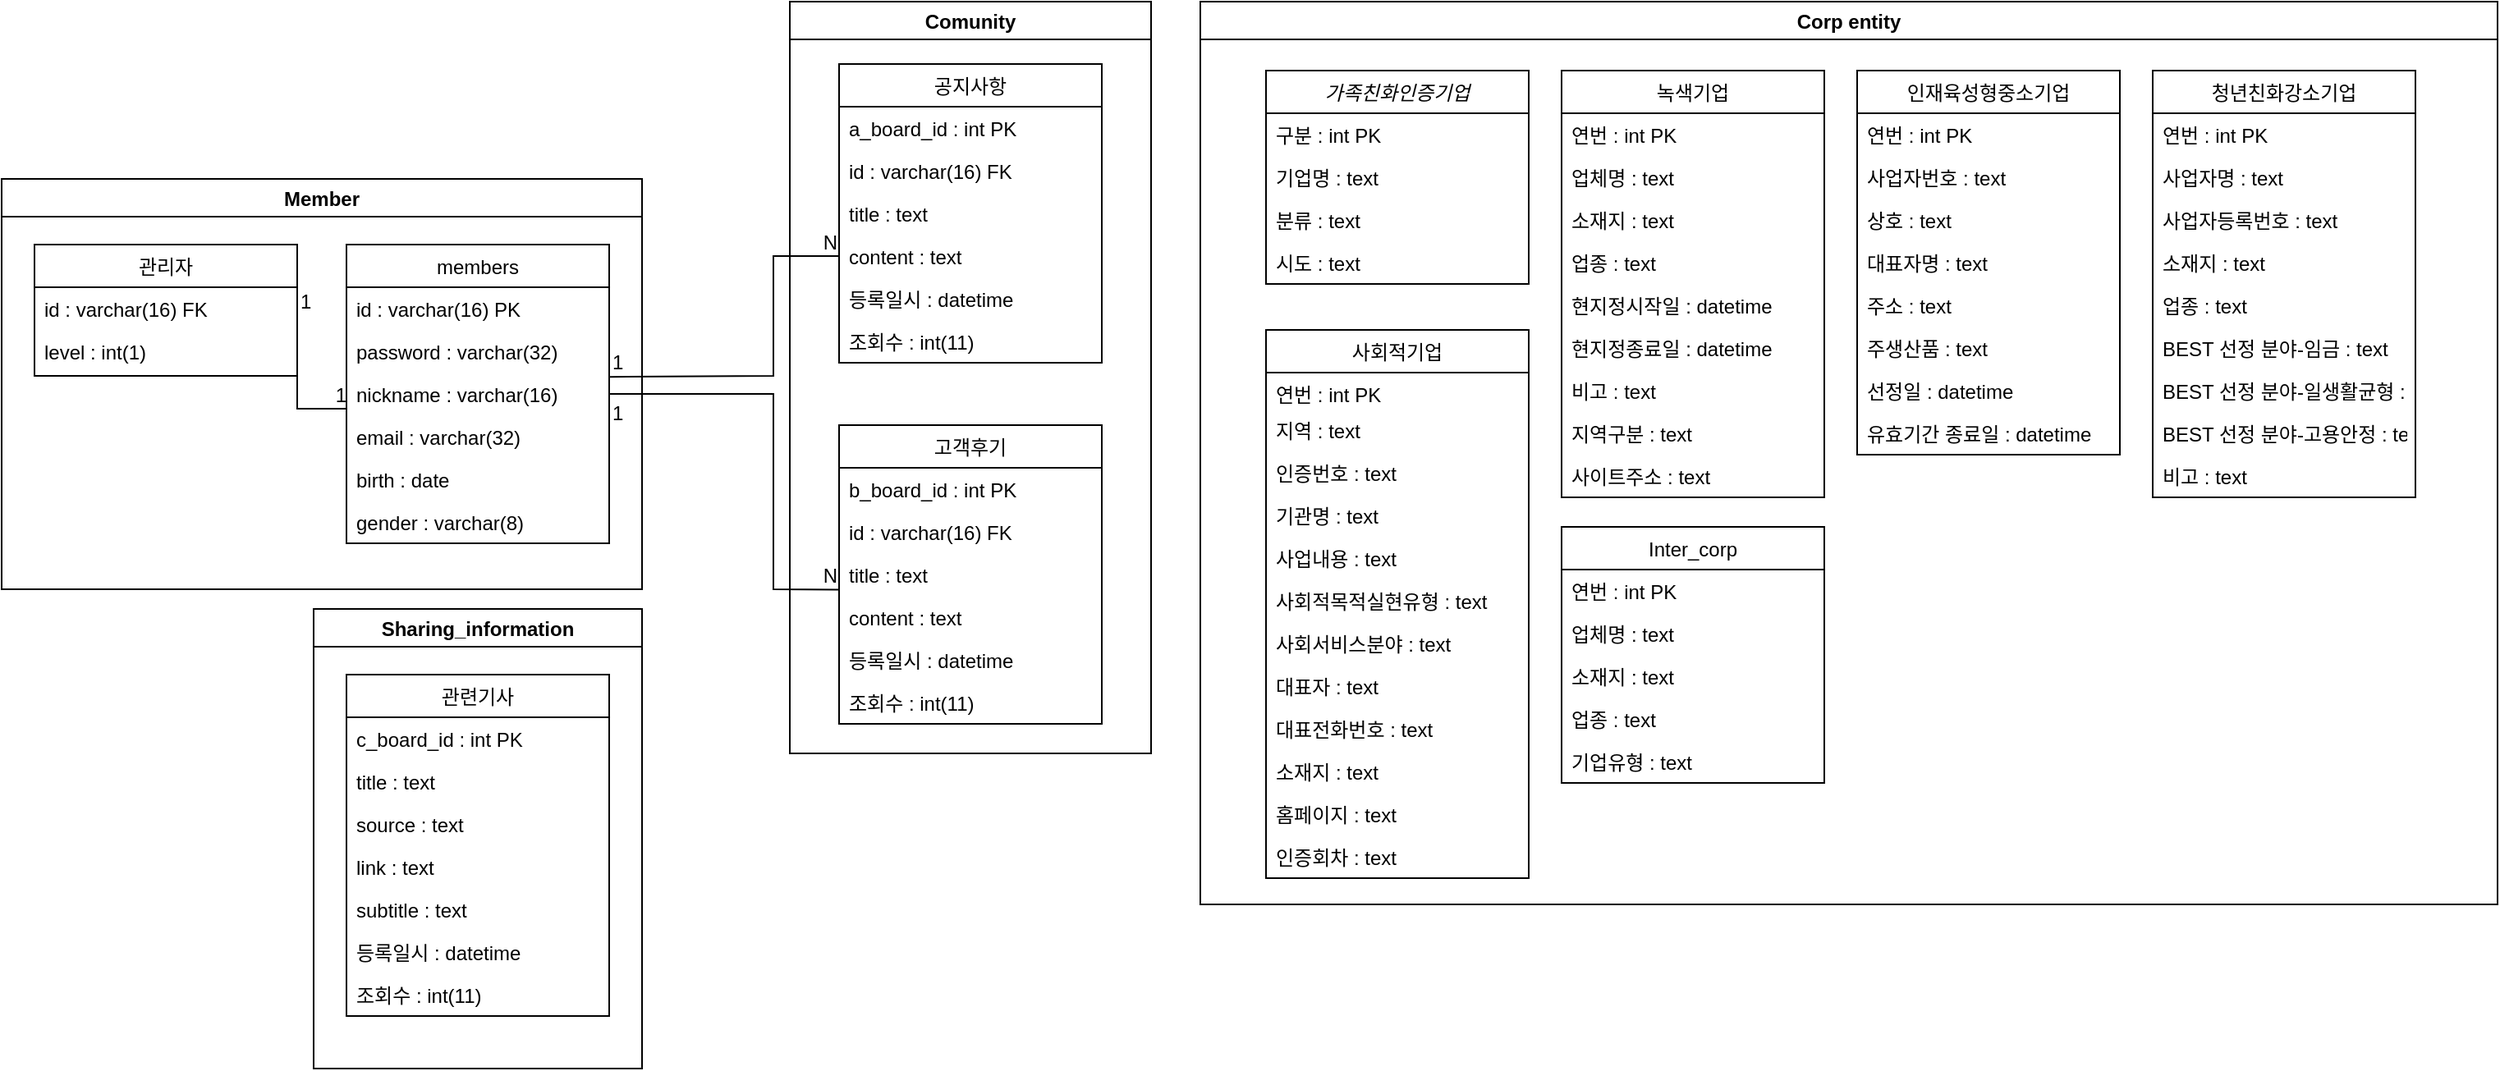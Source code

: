 <mxfile version="15.5.0" type="device"><diagram id="C5RBs43oDa-KdzZeNtuy" name="Page-1"><mxGraphModel dx="2331" dy="726" grid="1" gridSize="10" guides="1" tooltips="1" connect="1" arrows="1" fold="1" page="1" pageScale="1" pageWidth="827" pageHeight="1169" math="0" shadow="0"><root><mxCell id="WIyWlLk6GJQsqaUBKTNV-0"/><mxCell id="WIyWlLk6GJQsqaUBKTNV-1" parent="WIyWlLk6GJQsqaUBKTNV-0"/><mxCell id="a91pyk7gyNpJtBXpGfQu-19" value="청년친화강소기업" style="swimlane;fontStyle=0;align=center;verticalAlign=top;childLayout=stackLayout;horizontal=1;startSize=26;horizontalStack=0;resizeParent=1;resizeLast=0;collapsible=1;marginBottom=0;rounded=0;shadow=0;strokeWidth=1;" parent="WIyWlLk6GJQsqaUBKTNV-1" vertex="1"><mxGeometry x="600" y="42" width="160" height="260" as="geometry"><mxRectangle x="550" y="140" width="160" height="26" as="alternateBounds"/></mxGeometry></mxCell><mxCell id="a91pyk7gyNpJtBXpGfQu-20" value="연번 : int PK" style="text;align=left;verticalAlign=top;spacingLeft=4;spacingRight=4;overflow=hidden;rotatable=0;points=[[0,0.5],[1,0.5]];portConstraint=eastwest;" parent="a91pyk7gyNpJtBXpGfQu-19" vertex="1"><mxGeometry y="26" width="160" height="26" as="geometry"/></mxCell><mxCell id="a91pyk7gyNpJtBXpGfQu-21" value="사업자명 : text" style="text;align=left;verticalAlign=top;spacingLeft=4;spacingRight=4;overflow=hidden;rotatable=0;points=[[0,0.5],[1,0.5]];portConstraint=eastwest;rounded=0;shadow=0;html=0;" parent="a91pyk7gyNpJtBXpGfQu-19" vertex="1"><mxGeometry y="52" width="160" height="26" as="geometry"/></mxCell><mxCell id="a91pyk7gyNpJtBXpGfQu-22" value="사업자등록번호 : text" style="text;align=left;verticalAlign=top;spacingLeft=4;spacingRight=4;overflow=hidden;rotatable=0;points=[[0,0.5],[1,0.5]];portConstraint=eastwest;rounded=0;shadow=0;html=0;" parent="a91pyk7gyNpJtBXpGfQu-19" vertex="1"><mxGeometry y="78" width="160" height="26" as="geometry"/></mxCell><mxCell id="a91pyk7gyNpJtBXpGfQu-23" value="소재지 : text" style="text;align=left;verticalAlign=top;spacingLeft=4;spacingRight=4;overflow=hidden;rotatable=0;points=[[0,0.5],[1,0.5]];portConstraint=eastwest;rounded=0;shadow=0;html=0;" parent="a91pyk7gyNpJtBXpGfQu-19" vertex="1"><mxGeometry y="104" width="160" height="26" as="geometry"/></mxCell><mxCell id="a91pyk7gyNpJtBXpGfQu-24" value="업종 : text" style="text;align=left;verticalAlign=top;spacingLeft=4;spacingRight=4;overflow=hidden;rotatable=0;points=[[0,0.5],[1,0.5]];portConstraint=eastwest;rounded=0;shadow=0;html=0;" parent="a91pyk7gyNpJtBXpGfQu-19" vertex="1"><mxGeometry y="130" width="160" height="26" as="geometry"/></mxCell><mxCell id="a91pyk7gyNpJtBXpGfQu-25" value="BEST 선정 분야-임금 : text" style="text;align=left;verticalAlign=top;spacingLeft=4;spacingRight=4;overflow=hidden;rotatable=0;points=[[0,0.5],[1,0.5]];portConstraint=eastwest;rounded=0;shadow=0;html=0;" parent="a91pyk7gyNpJtBXpGfQu-19" vertex="1"><mxGeometry y="156" width="160" height="26" as="geometry"/></mxCell><mxCell id="a91pyk7gyNpJtBXpGfQu-26" value="BEST 선정 분야-일생활균형 : text" style="text;align=left;verticalAlign=top;spacingLeft=4;spacingRight=4;overflow=hidden;rotatable=0;points=[[0,0.5],[1,0.5]];portConstraint=eastwest;rounded=0;shadow=0;html=0;" parent="a91pyk7gyNpJtBXpGfQu-19" vertex="1"><mxGeometry y="182" width="160" height="26" as="geometry"/></mxCell><mxCell id="a91pyk7gyNpJtBXpGfQu-27" value="BEST 선정 분야-고용안정 : text" style="text;align=left;verticalAlign=top;spacingLeft=4;spacingRight=4;overflow=hidden;rotatable=0;points=[[0,0.5],[1,0.5]];portConstraint=eastwest;rounded=0;shadow=0;html=0;" parent="a91pyk7gyNpJtBXpGfQu-19" vertex="1"><mxGeometry y="208" width="160" height="26" as="geometry"/></mxCell><mxCell id="a91pyk7gyNpJtBXpGfQu-28" value="비고 : text" style="text;align=left;verticalAlign=top;spacingLeft=4;spacingRight=4;overflow=hidden;rotatable=0;points=[[0,0.5],[1,0.5]];portConstraint=eastwest;rounded=0;shadow=0;html=0;" parent="a91pyk7gyNpJtBXpGfQu-19" vertex="1"><mxGeometry y="234" width="160" height="26" as="geometry"/></mxCell><mxCell id="a91pyk7gyNpJtBXpGfQu-31" value="Corp entity" style="swimlane;" parent="WIyWlLk6GJQsqaUBKTNV-1" vertex="1"><mxGeometry x="20" width="790" height="550" as="geometry"/></mxCell><mxCell id="a91pyk7gyNpJtBXpGfQu-32" value="가족친화인증기업" style="swimlane;fontStyle=2;align=center;verticalAlign=top;childLayout=stackLayout;horizontal=1;startSize=26;horizontalStack=0;resizeParent=1;resizeLast=0;collapsible=1;marginBottom=0;rounded=0;shadow=0;strokeWidth=1;" parent="a91pyk7gyNpJtBXpGfQu-31" vertex="1"><mxGeometry x="40" y="42" width="160" height="130" as="geometry"><mxRectangle x="230" y="140" width="160" height="26" as="alternateBounds"/></mxGeometry></mxCell><mxCell id="a91pyk7gyNpJtBXpGfQu-33" value="구분 : int PK" style="text;align=left;verticalAlign=top;spacingLeft=4;spacingRight=4;overflow=hidden;rotatable=0;points=[[0,0.5],[1,0.5]];portConstraint=eastwest;" parent="a91pyk7gyNpJtBXpGfQu-32" vertex="1"><mxGeometry y="26" width="160" height="26" as="geometry"/></mxCell><mxCell id="a91pyk7gyNpJtBXpGfQu-34" value="기업명 : text" style="text;align=left;verticalAlign=top;spacingLeft=4;spacingRight=4;overflow=hidden;rotatable=0;points=[[0,0.5],[1,0.5]];portConstraint=eastwest;rounded=0;shadow=0;html=0;" parent="a91pyk7gyNpJtBXpGfQu-32" vertex="1"><mxGeometry y="52" width="160" height="26" as="geometry"/></mxCell><mxCell id="a91pyk7gyNpJtBXpGfQu-35" value="분류 : text" style="text;align=left;verticalAlign=top;spacingLeft=4;spacingRight=4;overflow=hidden;rotatable=0;points=[[0,0.5],[1,0.5]];portConstraint=eastwest;rounded=0;shadow=0;html=0;" parent="a91pyk7gyNpJtBXpGfQu-32" vertex="1"><mxGeometry y="78" width="160" height="26" as="geometry"/></mxCell><mxCell id="a91pyk7gyNpJtBXpGfQu-36" value="시도 : text" style="text;align=left;verticalAlign=top;spacingLeft=4;spacingRight=4;overflow=hidden;rotatable=0;points=[[0,0.5],[1,0.5]];portConstraint=eastwest;rounded=0;shadow=0;html=0;" parent="a91pyk7gyNpJtBXpGfQu-32" vertex="1"><mxGeometry y="104" width="160" height="26" as="geometry"/></mxCell><mxCell id="a91pyk7gyNpJtBXpGfQu-37" value="녹색기업" style="swimlane;fontStyle=0;align=center;verticalAlign=top;childLayout=stackLayout;horizontal=1;startSize=26;horizontalStack=0;resizeParent=1;resizeLast=0;collapsible=1;marginBottom=0;rounded=0;shadow=0;strokeWidth=1;" parent="a91pyk7gyNpJtBXpGfQu-31" vertex="1"><mxGeometry x="220" y="42" width="160" height="260" as="geometry"><mxRectangle x="550" y="140" width="160" height="26" as="alternateBounds"/></mxGeometry></mxCell><mxCell id="a91pyk7gyNpJtBXpGfQu-38" value="연번 : int PK" style="text;align=left;verticalAlign=top;spacingLeft=4;spacingRight=4;overflow=hidden;rotatable=0;points=[[0,0.5],[1,0.5]];portConstraint=eastwest;" parent="a91pyk7gyNpJtBXpGfQu-37" vertex="1"><mxGeometry y="26" width="160" height="26" as="geometry"/></mxCell><mxCell id="a91pyk7gyNpJtBXpGfQu-39" value="업체명 : text" style="text;align=left;verticalAlign=top;spacingLeft=4;spacingRight=4;overflow=hidden;rotatable=0;points=[[0,0.5],[1,0.5]];portConstraint=eastwest;rounded=0;shadow=0;html=0;" parent="a91pyk7gyNpJtBXpGfQu-37" vertex="1"><mxGeometry y="52" width="160" height="26" as="geometry"/></mxCell><mxCell id="a91pyk7gyNpJtBXpGfQu-40" value="소재지 : text" style="text;align=left;verticalAlign=top;spacingLeft=4;spacingRight=4;overflow=hidden;rotatable=0;points=[[0,0.5],[1,0.5]];portConstraint=eastwest;rounded=0;shadow=0;html=0;" parent="a91pyk7gyNpJtBXpGfQu-37" vertex="1"><mxGeometry y="78" width="160" height="26" as="geometry"/></mxCell><mxCell id="a91pyk7gyNpJtBXpGfQu-41" value="업종 : text" style="text;align=left;verticalAlign=top;spacingLeft=4;spacingRight=4;overflow=hidden;rotatable=0;points=[[0,0.5],[1,0.5]];portConstraint=eastwest;rounded=0;shadow=0;html=0;" parent="a91pyk7gyNpJtBXpGfQu-37" vertex="1"><mxGeometry y="104" width="160" height="26" as="geometry"/></mxCell><mxCell id="a91pyk7gyNpJtBXpGfQu-42" value="현지정시작일 : datetime" style="text;align=left;verticalAlign=top;spacingLeft=4;spacingRight=4;overflow=hidden;rotatable=0;points=[[0,0.5],[1,0.5]];portConstraint=eastwest;rounded=0;shadow=0;html=0;" parent="a91pyk7gyNpJtBXpGfQu-37" vertex="1"><mxGeometry y="130" width="160" height="26" as="geometry"/></mxCell><mxCell id="a91pyk7gyNpJtBXpGfQu-43" value="현지정종료일 : datetime" style="text;align=left;verticalAlign=top;spacingLeft=4;spacingRight=4;overflow=hidden;rotatable=0;points=[[0,0.5],[1,0.5]];portConstraint=eastwest;rounded=0;shadow=0;html=0;" parent="a91pyk7gyNpJtBXpGfQu-37" vertex="1"><mxGeometry y="156" width="160" height="26" as="geometry"/></mxCell><mxCell id="a91pyk7gyNpJtBXpGfQu-44" value="비고 : text" style="text;align=left;verticalAlign=top;spacingLeft=4;spacingRight=4;overflow=hidden;rotatable=0;points=[[0,0.5],[1,0.5]];portConstraint=eastwest;rounded=0;shadow=0;html=0;" parent="a91pyk7gyNpJtBXpGfQu-37" vertex="1"><mxGeometry y="182" width="160" height="26" as="geometry"/></mxCell><mxCell id="a91pyk7gyNpJtBXpGfQu-45" value="지역구분 : text" style="text;align=left;verticalAlign=top;spacingLeft=4;spacingRight=4;overflow=hidden;rotatable=0;points=[[0,0.5],[1,0.5]];portConstraint=eastwest;rounded=0;shadow=0;html=0;" parent="a91pyk7gyNpJtBXpGfQu-37" vertex="1"><mxGeometry y="208" width="160" height="26" as="geometry"/></mxCell><mxCell id="a91pyk7gyNpJtBXpGfQu-46" value="사이트주소 : text" style="text;align=left;verticalAlign=top;spacingLeft=4;spacingRight=4;overflow=hidden;rotatable=0;points=[[0,0.5],[1,0.5]];portConstraint=eastwest;rounded=0;shadow=0;html=0;" parent="a91pyk7gyNpJtBXpGfQu-37" vertex="1"><mxGeometry y="234" width="160" height="26" as="geometry"/></mxCell><mxCell id="a91pyk7gyNpJtBXpGfQu-47" value="인재육성형중소기업" style="swimlane;fontStyle=0;align=center;verticalAlign=top;childLayout=stackLayout;horizontal=1;startSize=26;horizontalStack=0;resizeParent=1;resizeLast=0;collapsible=1;marginBottom=0;rounded=0;shadow=0;strokeWidth=1;" parent="a91pyk7gyNpJtBXpGfQu-31" vertex="1"><mxGeometry x="400" y="42" width="160" height="234" as="geometry"><mxRectangle x="550" y="140" width="160" height="26" as="alternateBounds"/></mxGeometry></mxCell><mxCell id="a91pyk7gyNpJtBXpGfQu-48" value="연번 : int PK" style="text;align=left;verticalAlign=top;spacingLeft=4;spacingRight=4;overflow=hidden;rotatable=0;points=[[0,0.5],[1,0.5]];portConstraint=eastwest;" parent="a91pyk7gyNpJtBXpGfQu-47" vertex="1"><mxGeometry y="26" width="160" height="26" as="geometry"/></mxCell><mxCell id="a91pyk7gyNpJtBXpGfQu-49" value="사업자번호 : text" style="text;align=left;verticalAlign=top;spacingLeft=4;spacingRight=4;overflow=hidden;rotatable=0;points=[[0,0.5],[1,0.5]];portConstraint=eastwest;rounded=0;shadow=0;html=0;" parent="a91pyk7gyNpJtBXpGfQu-47" vertex="1"><mxGeometry y="52" width="160" height="26" as="geometry"/></mxCell><mxCell id="a91pyk7gyNpJtBXpGfQu-50" value="상호 : text" style="text;align=left;verticalAlign=top;spacingLeft=4;spacingRight=4;overflow=hidden;rotatable=0;points=[[0,0.5],[1,0.5]];portConstraint=eastwest;rounded=0;shadow=0;html=0;" parent="a91pyk7gyNpJtBXpGfQu-47" vertex="1"><mxGeometry y="78" width="160" height="26" as="geometry"/></mxCell><mxCell id="a91pyk7gyNpJtBXpGfQu-51" value="대표자명 : text" style="text;align=left;verticalAlign=top;spacingLeft=4;spacingRight=4;overflow=hidden;rotatable=0;points=[[0,0.5],[1,0.5]];portConstraint=eastwest;rounded=0;shadow=0;html=0;" parent="a91pyk7gyNpJtBXpGfQu-47" vertex="1"><mxGeometry y="104" width="160" height="26" as="geometry"/></mxCell><mxCell id="a91pyk7gyNpJtBXpGfQu-52" value="주소 : text" style="text;align=left;verticalAlign=top;spacingLeft=4;spacingRight=4;overflow=hidden;rotatable=0;points=[[0,0.5],[1,0.5]];portConstraint=eastwest;rounded=0;shadow=0;html=0;" parent="a91pyk7gyNpJtBXpGfQu-47" vertex="1"><mxGeometry y="130" width="160" height="26" as="geometry"/></mxCell><mxCell id="a91pyk7gyNpJtBXpGfQu-53" value="주생산품 : text" style="text;align=left;verticalAlign=top;spacingLeft=4;spacingRight=4;overflow=hidden;rotatable=0;points=[[0,0.5],[1,0.5]];portConstraint=eastwest;rounded=0;shadow=0;html=0;" parent="a91pyk7gyNpJtBXpGfQu-47" vertex="1"><mxGeometry y="156" width="160" height="26" as="geometry"/></mxCell><mxCell id="a91pyk7gyNpJtBXpGfQu-54" value="선정일 : datetime" style="text;align=left;verticalAlign=top;spacingLeft=4;spacingRight=4;overflow=hidden;rotatable=0;points=[[0,0.5],[1,0.5]];portConstraint=eastwest;rounded=0;shadow=0;html=0;" parent="a91pyk7gyNpJtBXpGfQu-47" vertex="1"><mxGeometry y="182" width="160" height="26" as="geometry"/></mxCell><mxCell id="a91pyk7gyNpJtBXpGfQu-55" value="유효기간 종료일 : datetime" style="text;align=left;verticalAlign=top;spacingLeft=4;spacingRight=4;overflow=hidden;rotatable=0;points=[[0,0.5],[1,0.5]];portConstraint=eastwest;rounded=0;shadow=0;html=0;" parent="a91pyk7gyNpJtBXpGfQu-47" vertex="1"><mxGeometry y="208" width="160" height="26" as="geometry"/></mxCell><mxCell id="Lf-l6h3Pdl-UOhg28O7X-0" value="사회적기업" style="swimlane;fontStyle=0;align=center;verticalAlign=top;childLayout=stackLayout;horizontal=1;startSize=26;horizontalStack=0;resizeParent=1;resizeLast=0;collapsible=1;marginBottom=0;rounded=0;shadow=0;strokeWidth=1;" parent="a91pyk7gyNpJtBXpGfQu-31" vertex="1"><mxGeometry x="40" y="200" width="160" height="334" as="geometry"><mxRectangle x="550" y="140" width="160" height="26" as="alternateBounds"/></mxGeometry></mxCell><mxCell id="Lf-l6h3Pdl-UOhg28O7X-1" value="연번 : int PK" style="text;align=left;verticalAlign=top;spacingLeft=4;spacingRight=4;overflow=hidden;rotatable=0;points=[[0,0.5],[1,0.5]];portConstraint=eastwest;" parent="Lf-l6h3Pdl-UOhg28O7X-0" vertex="1"><mxGeometry y="26" width="160" height="22" as="geometry"/></mxCell><mxCell id="Lf-l6h3Pdl-UOhg28O7X-2" value="지역 : text" style="text;align=left;verticalAlign=top;spacingLeft=4;spacingRight=4;overflow=hidden;rotatable=0;points=[[0,0.5],[1,0.5]];portConstraint=eastwest;rounded=0;shadow=0;html=0;" parent="Lf-l6h3Pdl-UOhg28O7X-0" vertex="1"><mxGeometry y="48" width="160" height="26" as="geometry"/></mxCell><mxCell id="Lf-l6h3Pdl-UOhg28O7X-3" value="인증번호 : text    " style="text;align=left;verticalAlign=top;spacingLeft=4;spacingRight=4;overflow=hidden;rotatable=0;points=[[0,0.5],[1,0.5]];portConstraint=eastwest;rounded=0;shadow=0;html=0;" parent="Lf-l6h3Pdl-UOhg28O7X-0" vertex="1"><mxGeometry y="74" width="160" height="26" as="geometry"/></mxCell><mxCell id="Lf-l6h3Pdl-UOhg28O7X-4" value="기관명 : text" style="text;align=left;verticalAlign=top;spacingLeft=4;spacingRight=4;overflow=hidden;rotatable=0;points=[[0,0.5],[1,0.5]];portConstraint=eastwest;rounded=0;shadow=0;html=0;" parent="Lf-l6h3Pdl-UOhg28O7X-0" vertex="1"><mxGeometry y="100" width="160" height="26" as="geometry"/></mxCell><mxCell id="Lf-l6h3Pdl-UOhg28O7X-5" value="사업내용 : text" style="text;align=left;verticalAlign=top;spacingLeft=4;spacingRight=4;overflow=hidden;rotatable=0;points=[[0,0.5],[1,0.5]];portConstraint=eastwest;rounded=0;shadow=0;html=0;" parent="Lf-l6h3Pdl-UOhg28O7X-0" vertex="1"><mxGeometry y="126" width="160" height="26" as="geometry"/></mxCell><mxCell id="Lf-l6h3Pdl-UOhg28O7X-6" value="사회적목적실현유형 : text" style="text;align=left;verticalAlign=top;spacingLeft=4;spacingRight=4;overflow=hidden;rotatable=0;points=[[0,0.5],[1,0.5]];portConstraint=eastwest;rounded=0;shadow=0;html=0;" parent="Lf-l6h3Pdl-UOhg28O7X-0" vertex="1"><mxGeometry y="152" width="160" height="26" as="geometry"/></mxCell><mxCell id="Lf-l6h3Pdl-UOhg28O7X-7" value="사회서비스분야 : text" style="text;align=left;verticalAlign=top;spacingLeft=4;spacingRight=4;overflow=hidden;rotatable=0;points=[[0,0.5],[1,0.5]];portConstraint=eastwest;rounded=0;shadow=0;html=0;" parent="Lf-l6h3Pdl-UOhg28O7X-0" vertex="1"><mxGeometry y="178" width="160" height="26" as="geometry"/></mxCell><mxCell id="Lf-l6h3Pdl-UOhg28O7X-8" value="대표자 : text" style="text;align=left;verticalAlign=top;spacingLeft=4;spacingRight=4;overflow=hidden;rotatable=0;points=[[0,0.5],[1,0.5]];portConstraint=eastwest;rounded=0;shadow=0;html=0;" parent="Lf-l6h3Pdl-UOhg28O7X-0" vertex="1"><mxGeometry y="204" width="160" height="26" as="geometry"/></mxCell><mxCell id="Lf-l6h3Pdl-UOhg28O7X-9" value="대표전화번호 : text" style="text;align=left;verticalAlign=top;spacingLeft=4;spacingRight=4;overflow=hidden;rotatable=0;points=[[0,0.5],[1,0.5]];portConstraint=eastwest;rounded=0;shadow=0;html=0;" parent="Lf-l6h3Pdl-UOhg28O7X-0" vertex="1"><mxGeometry y="230" width="160" height="26" as="geometry"/></mxCell><mxCell id="Lf-l6h3Pdl-UOhg28O7X-11" value="소재지 : text" style="text;align=left;verticalAlign=top;spacingLeft=4;spacingRight=4;overflow=hidden;rotatable=0;points=[[0,0.5],[1,0.5]];portConstraint=eastwest;rounded=0;shadow=0;html=0;" parent="Lf-l6h3Pdl-UOhg28O7X-0" vertex="1"><mxGeometry y="256" width="160" height="26" as="geometry"/></mxCell><mxCell id="Lf-l6h3Pdl-UOhg28O7X-13" value="홈페이지 : text" style="text;align=left;verticalAlign=top;spacingLeft=4;spacingRight=4;overflow=hidden;rotatable=0;points=[[0,0.5],[1,0.5]];portConstraint=eastwest;rounded=0;shadow=0;html=0;" parent="Lf-l6h3Pdl-UOhg28O7X-0" vertex="1"><mxGeometry y="282" width="160" height="26" as="geometry"/></mxCell><mxCell id="Lf-l6h3Pdl-UOhg28O7X-14" value="인증회차 : text" style="text;align=left;verticalAlign=top;spacingLeft=4;spacingRight=4;overflow=hidden;rotatable=0;points=[[0,0.5],[1,0.5]];portConstraint=eastwest;rounded=0;shadow=0;html=0;" parent="Lf-l6h3Pdl-UOhg28O7X-0" vertex="1"><mxGeometry y="308" width="160" height="26" as="geometry"/></mxCell><mxCell id="KkOy24Xyz2Y0xOCBQTUt-0" value="Inter_corp" style="swimlane;fontStyle=0;align=center;verticalAlign=top;childLayout=stackLayout;horizontal=1;startSize=26;horizontalStack=0;resizeParent=1;resizeLast=0;collapsible=1;marginBottom=0;rounded=0;shadow=0;strokeWidth=1;" vertex="1" parent="a91pyk7gyNpJtBXpGfQu-31"><mxGeometry x="220" y="320" width="160" height="156" as="geometry"><mxRectangle x="550" y="140" width="160" height="26" as="alternateBounds"/></mxGeometry></mxCell><mxCell id="KkOy24Xyz2Y0xOCBQTUt-1" value="연번 : int PK" style="text;align=left;verticalAlign=top;spacingLeft=4;spacingRight=4;overflow=hidden;rotatable=0;points=[[0,0.5],[1,0.5]];portConstraint=eastwest;" vertex="1" parent="KkOy24Xyz2Y0xOCBQTUt-0"><mxGeometry y="26" width="160" height="26" as="geometry"/></mxCell><mxCell id="KkOy24Xyz2Y0xOCBQTUt-2" value="업체명 : text" style="text;align=left;verticalAlign=top;spacingLeft=4;spacingRight=4;overflow=hidden;rotatable=0;points=[[0,0.5],[1,0.5]];portConstraint=eastwest;rounded=0;shadow=0;html=0;" vertex="1" parent="KkOy24Xyz2Y0xOCBQTUt-0"><mxGeometry y="52" width="160" height="26" as="geometry"/></mxCell><mxCell id="KkOy24Xyz2Y0xOCBQTUt-3" value="소재지 : text" style="text;align=left;verticalAlign=top;spacingLeft=4;spacingRight=4;overflow=hidden;rotatable=0;points=[[0,0.5],[1,0.5]];portConstraint=eastwest;rounded=0;shadow=0;html=0;" vertex="1" parent="KkOy24Xyz2Y0xOCBQTUt-0"><mxGeometry y="78" width="160" height="26" as="geometry"/></mxCell><mxCell id="KkOy24Xyz2Y0xOCBQTUt-4" value="업종 : text" style="text;align=left;verticalAlign=top;spacingLeft=4;spacingRight=4;overflow=hidden;rotatable=0;points=[[0,0.5],[1,0.5]];portConstraint=eastwest;rounded=0;shadow=0;html=0;" vertex="1" parent="KkOy24Xyz2Y0xOCBQTUt-0"><mxGeometry y="104" width="160" height="26" as="geometry"/></mxCell><mxCell id="KkOy24Xyz2Y0xOCBQTUt-5" value="기업유형 : text" style="text;align=left;verticalAlign=top;spacingLeft=4;spacingRight=4;overflow=hidden;rotatable=0;points=[[0,0.5],[1,0.5]];portConstraint=eastwest;rounded=0;shadow=0;html=0;" vertex="1" parent="KkOy24Xyz2Y0xOCBQTUt-0"><mxGeometry y="130" width="160" height="26" as="geometry"/></mxCell><mxCell id="a91pyk7gyNpJtBXpGfQu-81" value="members" style="swimlane;fontStyle=0;align=center;verticalAlign=top;childLayout=stackLayout;horizontal=1;startSize=26;horizontalStack=0;resizeParent=1;resizeLast=0;collapsible=1;marginBottom=0;rounded=0;shadow=0;strokeWidth=1;" parent="WIyWlLk6GJQsqaUBKTNV-1" vertex="1"><mxGeometry x="-500" y="148" width="160" height="182" as="geometry"><mxRectangle x="550" y="140" width="160" height="26" as="alternateBounds"/></mxGeometry></mxCell><mxCell id="NT6KiNGa5uSSTmGlqLlA-0" value="" style="endArrow=none;html=1;rounded=0;exitX=1.003;exitY=0.1;exitDx=0;exitDy=0;exitPerimeter=0;" parent="a91pyk7gyNpJtBXpGfQu-81" edge="1"><mxGeometry relative="1" as="geometry"><mxPoint x="-30.0" y="43.6" as="sourcePoint"/><mxPoint y="100" as="targetPoint"/><Array as="points"><mxPoint x="-30" y="100"/></Array></mxGeometry></mxCell><mxCell id="NT6KiNGa5uSSTmGlqLlA-1" value="1" style="resizable=0;html=1;align=left;verticalAlign=bottom;" parent="NT6KiNGa5uSSTmGlqLlA-0" connectable="0" vertex="1"><mxGeometry x="-1" relative="1" as="geometry"/></mxCell><mxCell id="NT6KiNGa5uSSTmGlqLlA-2" value="1" style="resizable=0;html=1;align=right;verticalAlign=bottom;" parent="NT6KiNGa5uSSTmGlqLlA-0" connectable="0" vertex="1"><mxGeometry x="1" relative="1" as="geometry"/></mxCell><mxCell id="a91pyk7gyNpJtBXpGfQu-82" value="id : varchar(16) PK" style="text;align=left;verticalAlign=top;spacingLeft=4;spacingRight=4;overflow=hidden;rotatable=0;points=[[0,0.5],[1,0.5]];portConstraint=eastwest;" parent="a91pyk7gyNpJtBXpGfQu-81" vertex="1"><mxGeometry y="26" width="160" height="26" as="geometry"/></mxCell><mxCell id="a91pyk7gyNpJtBXpGfQu-83" value="password : varchar(32)" style="text;align=left;verticalAlign=top;spacingLeft=4;spacingRight=4;overflow=hidden;rotatable=0;points=[[0,0.5],[1,0.5]];portConstraint=eastwest;rounded=0;shadow=0;html=0;" parent="a91pyk7gyNpJtBXpGfQu-81" vertex="1"><mxGeometry y="52" width="160" height="26" as="geometry"/></mxCell><mxCell id="a91pyk7gyNpJtBXpGfQu-84" value="nickname : varchar(16)" style="text;align=left;verticalAlign=top;spacingLeft=4;spacingRight=4;overflow=hidden;rotatable=0;points=[[0,0.5],[1,0.5]];portConstraint=eastwest;rounded=0;shadow=0;html=0;" parent="a91pyk7gyNpJtBXpGfQu-81" vertex="1"><mxGeometry y="78" width="160" height="26" as="geometry"/></mxCell><mxCell id="a91pyk7gyNpJtBXpGfQu-85" value="email : varchar(32)" style="text;align=left;verticalAlign=top;spacingLeft=4;spacingRight=4;overflow=hidden;rotatable=0;points=[[0,0.5],[1,0.5]];portConstraint=eastwest;rounded=0;shadow=0;html=0;" parent="a91pyk7gyNpJtBXpGfQu-81" vertex="1"><mxGeometry y="104" width="160" height="26" as="geometry"/></mxCell><mxCell id="a91pyk7gyNpJtBXpGfQu-86" value="birth : date" style="text;align=left;verticalAlign=top;spacingLeft=4;spacingRight=4;overflow=hidden;rotatable=0;points=[[0,0.5],[1,0.5]];portConstraint=eastwest;rounded=0;shadow=0;html=0;" parent="a91pyk7gyNpJtBXpGfQu-81" vertex="1"><mxGeometry y="130" width="160" height="26" as="geometry"/></mxCell><mxCell id="a91pyk7gyNpJtBXpGfQu-87" value="gender : varchar(8)" style="text;align=left;verticalAlign=top;spacingLeft=4;spacingRight=4;overflow=hidden;rotatable=0;points=[[0,0.5],[1,0.5]];portConstraint=eastwest;rounded=0;shadow=0;html=0;" parent="a91pyk7gyNpJtBXpGfQu-81" vertex="1"><mxGeometry y="156" width="160" height="26" as="geometry"/></mxCell><mxCell id="a91pyk7gyNpJtBXpGfQu-93" value="관리자" style="swimlane;fontStyle=0;align=center;verticalAlign=top;childLayout=stackLayout;horizontal=1;startSize=26;horizontalStack=0;resizeParent=1;resizeLast=0;collapsible=1;marginBottom=0;rounded=0;shadow=0;strokeWidth=1;" parent="WIyWlLk6GJQsqaUBKTNV-1" vertex="1"><mxGeometry x="-690" y="148" width="160" height="80" as="geometry"><mxRectangle x="550" y="140" width="160" height="26" as="alternateBounds"/></mxGeometry></mxCell><mxCell id="a91pyk7gyNpJtBXpGfQu-94" value="id : varchar(16) FK" style="text;align=left;verticalAlign=top;spacingLeft=4;spacingRight=4;overflow=hidden;rotatable=0;points=[[0,0.5],[1,0.5]];portConstraint=eastwest;" parent="a91pyk7gyNpJtBXpGfQu-93" vertex="1"><mxGeometry y="26" width="160" height="26" as="geometry"/></mxCell><mxCell id="a91pyk7gyNpJtBXpGfQu-108" value="공지사항" style="swimlane;fontStyle=0;align=center;verticalAlign=top;childLayout=stackLayout;horizontal=1;startSize=26;horizontalStack=0;resizeParent=1;resizeLast=0;collapsible=1;marginBottom=0;rounded=0;shadow=0;strokeWidth=1;" parent="WIyWlLk6GJQsqaUBKTNV-1" vertex="1"><mxGeometry x="-200" y="38" width="160" height="182" as="geometry"><mxRectangle x="550" y="140" width="160" height="26" as="alternateBounds"/></mxGeometry></mxCell><mxCell id="a91pyk7gyNpJtBXpGfQu-109" value="a_board_id : int PK" style="text;align=left;verticalAlign=top;spacingLeft=4;spacingRight=4;overflow=hidden;rotatable=0;points=[[0,0.5],[1,0.5]];portConstraint=eastwest;" parent="a91pyk7gyNpJtBXpGfQu-108" vertex="1"><mxGeometry y="26" width="160" height="26" as="geometry"/></mxCell><mxCell id="a91pyk7gyNpJtBXpGfQu-110" value="id : varchar(16) FK" style="text;align=left;verticalAlign=top;spacingLeft=4;spacingRight=4;overflow=hidden;rotatable=0;points=[[0,0.5],[1,0.5]];portConstraint=eastwest;rounded=0;shadow=0;html=0;" parent="a91pyk7gyNpJtBXpGfQu-108" vertex="1"><mxGeometry y="52" width="160" height="26" as="geometry"/></mxCell><mxCell id="a91pyk7gyNpJtBXpGfQu-111" value="title : text" style="text;align=left;verticalAlign=top;spacingLeft=4;spacingRight=4;overflow=hidden;rotatable=0;points=[[0,0.5],[1,0.5]];portConstraint=eastwest;rounded=0;shadow=0;html=0;" parent="a91pyk7gyNpJtBXpGfQu-108" vertex="1"><mxGeometry y="78" width="160" height="26" as="geometry"/></mxCell><mxCell id="a91pyk7gyNpJtBXpGfQu-112" value="content : text" style="text;align=left;verticalAlign=top;spacingLeft=4;spacingRight=4;overflow=hidden;rotatable=0;points=[[0,0.5],[1,0.5]];portConstraint=eastwest;rounded=0;shadow=0;html=0;" parent="a91pyk7gyNpJtBXpGfQu-108" vertex="1"><mxGeometry y="104" width="160" height="26" as="geometry"/></mxCell><mxCell id="a91pyk7gyNpJtBXpGfQu-114" value="등록일시 : datetime" style="text;align=left;verticalAlign=top;spacingLeft=4;spacingRight=4;overflow=hidden;rotatable=0;points=[[0,0.5],[1,0.5]];portConstraint=eastwest;rounded=0;shadow=0;html=0;" parent="a91pyk7gyNpJtBXpGfQu-108" vertex="1"><mxGeometry y="130" width="160" height="26" as="geometry"/></mxCell><mxCell id="a91pyk7gyNpJtBXpGfQu-115" value="조회수 : int(11)" style="text;align=left;verticalAlign=top;spacingLeft=4;spacingRight=4;overflow=hidden;rotatable=0;points=[[0,0.5],[1,0.5]];portConstraint=eastwest;rounded=0;shadow=0;html=0;" parent="a91pyk7gyNpJtBXpGfQu-108" vertex="1"><mxGeometry y="156" width="160" height="26" as="geometry"/></mxCell><mxCell id="a91pyk7gyNpJtBXpGfQu-116" value="고객후기" style="swimlane;fontStyle=0;align=center;verticalAlign=top;childLayout=stackLayout;horizontal=1;startSize=26;horizontalStack=0;resizeParent=1;resizeLast=0;collapsible=1;marginBottom=0;rounded=0;shadow=0;strokeWidth=1;" parent="WIyWlLk6GJQsqaUBKTNV-1" vertex="1"><mxGeometry x="-200" y="258" width="160" height="182" as="geometry"><mxRectangle x="550" y="140" width="160" height="26" as="alternateBounds"/></mxGeometry></mxCell><mxCell id="a91pyk7gyNpJtBXpGfQu-117" value="b_board_id : int PK" style="text;align=left;verticalAlign=top;spacingLeft=4;spacingRight=4;overflow=hidden;rotatable=0;points=[[0,0.5],[1,0.5]];portConstraint=eastwest;" parent="a91pyk7gyNpJtBXpGfQu-116" vertex="1"><mxGeometry y="26" width="160" height="26" as="geometry"/></mxCell><mxCell id="a91pyk7gyNpJtBXpGfQu-118" value="id : varchar(16) FK" style="text;align=left;verticalAlign=top;spacingLeft=4;spacingRight=4;overflow=hidden;rotatable=0;points=[[0,0.5],[1,0.5]];portConstraint=eastwest;rounded=0;shadow=0;html=0;" parent="a91pyk7gyNpJtBXpGfQu-116" vertex="1"><mxGeometry y="52" width="160" height="26" as="geometry"/></mxCell><mxCell id="a91pyk7gyNpJtBXpGfQu-119" value="title : text" style="text;align=left;verticalAlign=top;spacingLeft=4;spacingRight=4;overflow=hidden;rotatable=0;points=[[0,0.5],[1,0.5]];portConstraint=eastwest;rounded=0;shadow=0;html=0;" parent="a91pyk7gyNpJtBXpGfQu-116" vertex="1"><mxGeometry y="78" width="160" height="26" as="geometry"/></mxCell><mxCell id="a91pyk7gyNpJtBXpGfQu-120" value="content : text" style="text;align=left;verticalAlign=top;spacingLeft=4;spacingRight=4;overflow=hidden;rotatable=0;points=[[0,0.5],[1,0.5]];portConstraint=eastwest;rounded=0;shadow=0;html=0;" parent="a91pyk7gyNpJtBXpGfQu-116" vertex="1"><mxGeometry y="104" width="160" height="26" as="geometry"/></mxCell><mxCell id="a91pyk7gyNpJtBXpGfQu-121" value="등록일시 : datetime" style="text;align=left;verticalAlign=top;spacingLeft=4;spacingRight=4;overflow=hidden;rotatable=0;points=[[0,0.5],[1,0.5]];portConstraint=eastwest;rounded=0;shadow=0;html=0;" parent="a91pyk7gyNpJtBXpGfQu-116" vertex="1"><mxGeometry y="130" width="160" height="26" as="geometry"/></mxCell><mxCell id="a91pyk7gyNpJtBXpGfQu-122" value="조회수 : int(11)" style="text;align=left;verticalAlign=top;spacingLeft=4;spacingRight=4;overflow=hidden;rotatable=0;points=[[0,0.5],[1,0.5]];portConstraint=eastwest;rounded=0;shadow=0;html=0;" parent="a91pyk7gyNpJtBXpGfQu-116" vertex="1"><mxGeometry y="156" width="160" height="26" as="geometry"/></mxCell><mxCell id="a91pyk7gyNpJtBXpGfQu-135" value="" style="endArrow=none;html=1;rounded=0;entryX=0;entryY=0.5;entryDx=0;entryDy=0;exitX=1.003;exitY=0.1;exitDx=0;exitDy=0;exitPerimeter=0;" parent="WIyWlLk6GJQsqaUBKTNV-1" source="a91pyk7gyNpJtBXpGfQu-84" target="a91pyk7gyNpJtBXpGfQu-112" edge="1"><mxGeometry relative="1" as="geometry"><mxPoint x="-285" y="228" as="sourcePoint"/><mxPoint x="-125" y="228" as="targetPoint"/><Array as="points"><mxPoint x="-240" y="228"/><mxPoint x="-240" y="155"/></Array></mxGeometry></mxCell><mxCell id="a91pyk7gyNpJtBXpGfQu-136" value="1" style="resizable=0;html=1;align=left;verticalAlign=bottom;" parent="a91pyk7gyNpJtBXpGfQu-135" connectable="0" vertex="1"><mxGeometry x="-1" relative="1" as="geometry"/></mxCell><mxCell id="a91pyk7gyNpJtBXpGfQu-137" value="N" style="resizable=0;html=1;align=right;verticalAlign=bottom;" parent="a91pyk7gyNpJtBXpGfQu-135" connectable="0" vertex="1"><mxGeometry x="1" relative="1" as="geometry"/></mxCell><mxCell id="a91pyk7gyNpJtBXpGfQu-138" value="" style="endArrow=none;html=1;rounded=0;entryX=-0.003;entryY=-0.146;entryDx=0;entryDy=0;entryPerimeter=0;exitX=1;exitY=0.5;exitDx=0;exitDy=0;" parent="WIyWlLk6GJQsqaUBKTNV-1" source="a91pyk7gyNpJtBXpGfQu-84" target="a91pyk7gyNpJtBXpGfQu-120" edge="1"><mxGeometry relative="1" as="geometry"><mxPoint x="-285" y="238" as="sourcePoint"/><mxPoint x="-210" y="358" as="targetPoint"/><Array as="points"><mxPoint x="-240" y="239"/><mxPoint x="-240" y="358"/></Array></mxGeometry></mxCell><mxCell id="a91pyk7gyNpJtBXpGfQu-139" value="1" style="resizable=0;html=1;align=left;verticalAlign=bottom;" parent="a91pyk7gyNpJtBXpGfQu-138" connectable="0" vertex="1"><mxGeometry x="-1" relative="1" as="geometry"><mxPoint y="20" as="offset"/></mxGeometry></mxCell><mxCell id="a91pyk7gyNpJtBXpGfQu-140" value="N" style="resizable=0;html=1;align=right;verticalAlign=bottom;" parent="a91pyk7gyNpJtBXpGfQu-138" connectable="0" vertex="1"><mxGeometry x="1" relative="1" as="geometry"/></mxCell><mxCell id="a91pyk7gyNpJtBXpGfQu-141" value="Member" style="swimlane;" parent="WIyWlLk6GJQsqaUBKTNV-1" vertex="1"><mxGeometry x="-710" y="108" width="390" height="250" as="geometry"/></mxCell><mxCell id="NT6KiNGa5uSSTmGlqLlA-9" value="level : int(1)" style="text;align=left;verticalAlign=top;spacingLeft=4;spacingRight=4;overflow=hidden;rotatable=0;points=[[0,0.5],[1,0.5]];portConstraint=eastwest;" parent="a91pyk7gyNpJtBXpGfQu-141" vertex="1"><mxGeometry x="20" y="92" width="160" height="26" as="geometry"/></mxCell><mxCell id="NT6KiNGa5uSSTmGlqLlA-7" value="Comunity" style="swimlane;hachureGap=4;pointerEvents=0;" parent="WIyWlLk6GJQsqaUBKTNV-1" vertex="1"><mxGeometry x="-230" width="220" height="458" as="geometry"/></mxCell><mxCell id="C7Xs49F-xh7rw-AqCgBa-14" value="Sharing_information" style="swimlane;hachureGap=4;pointerEvents=0;" parent="WIyWlLk6GJQsqaUBKTNV-1" vertex="1"><mxGeometry x="-520" y="370" width="200" height="280" as="geometry"/></mxCell><mxCell id="C7Xs49F-xh7rw-AqCgBa-0" value="관련기사" style="swimlane;fontStyle=0;align=center;verticalAlign=top;childLayout=stackLayout;horizontal=1;startSize=26;horizontalStack=0;resizeParent=1;resizeLast=0;collapsible=1;marginBottom=0;rounded=0;shadow=0;strokeWidth=1;" parent="C7Xs49F-xh7rw-AqCgBa-14" vertex="1"><mxGeometry x="20" y="40" width="160" height="208" as="geometry"><mxRectangle x="550" y="140" width="160" height="26" as="alternateBounds"/></mxGeometry></mxCell><mxCell id="C7Xs49F-xh7rw-AqCgBa-1" value="c_board_id : int PK" style="text;align=left;verticalAlign=top;spacingLeft=4;spacingRight=4;overflow=hidden;rotatable=0;points=[[0,0.5],[1,0.5]];portConstraint=eastwest;" parent="C7Xs49F-xh7rw-AqCgBa-0" vertex="1"><mxGeometry y="26" width="160" height="26" as="geometry"/></mxCell><mxCell id="C7Xs49F-xh7rw-AqCgBa-3" value="title : text" style="text;align=left;verticalAlign=top;spacingLeft=4;spacingRight=4;overflow=hidden;rotatable=0;points=[[0,0.5],[1,0.5]];portConstraint=eastwest;rounded=0;shadow=0;html=0;" parent="C7Xs49F-xh7rw-AqCgBa-0" vertex="1"><mxGeometry y="52" width="160" height="26" as="geometry"/></mxCell><mxCell id="C7Xs49F-xh7rw-AqCgBa-4" value="source : text" style="text;align=left;verticalAlign=top;spacingLeft=4;spacingRight=4;overflow=hidden;rotatable=0;points=[[0,0.5],[1,0.5]];portConstraint=eastwest;rounded=0;shadow=0;html=0;" parent="C7Xs49F-xh7rw-AqCgBa-0" vertex="1"><mxGeometry y="78" width="160" height="26" as="geometry"/></mxCell><mxCell id="C7Xs49F-xh7rw-AqCgBa-6" value="link : text" style="text;align=left;verticalAlign=top;spacingLeft=4;spacingRight=4;overflow=hidden;rotatable=0;points=[[0,0.5],[1,0.5]];portConstraint=eastwest;rounded=0;shadow=0;html=0;" parent="C7Xs49F-xh7rw-AqCgBa-0" vertex="1"><mxGeometry y="104" width="160" height="26" as="geometry"/></mxCell><mxCell id="C7Xs49F-xh7rw-AqCgBa-8" value="subtitle : text" style="text;align=left;verticalAlign=top;spacingLeft=4;spacingRight=4;overflow=hidden;rotatable=0;points=[[0,0.5],[1,0.5]];portConstraint=eastwest;rounded=0;shadow=0;html=0;" parent="C7Xs49F-xh7rw-AqCgBa-0" vertex="1"><mxGeometry y="130" width="160" height="26" as="geometry"/></mxCell><mxCell id="C7Xs49F-xh7rw-AqCgBa-9" value="등록일시 : datetime" style="text;align=left;verticalAlign=top;spacingLeft=4;spacingRight=4;overflow=hidden;rotatable=0;points=[[0,0.5],[1,0.5]];portConstraint=eastwest;rounded=0;shadow=0;html=0;" parent="C7Xs49F-xh7rw-AqCgBa-0" vertex="1"><mxGeometry y="156" width="160" height="26" as="geometry"/></mxCell><mxCell id="C7Xs49F-xh7rw-AqCgBa-10" value="조회수 : int(11)" style="text;align=left;verticalAlign=top;spacingLeft=4;spacingRight=4;overflow=hidden;rotatable=0;points=[[0,0.5],[1,0.5]];portConstraint=eastwest;rounded=0;shadow=0;html=0;" parent="C7Xs49F-xh7rw-AqCgBa-0" vertex="1"><mxGeometry y="182" width="160" height="26" as="geometry"/></mxCell></root></mxGraphModel></diagram></mxfile>